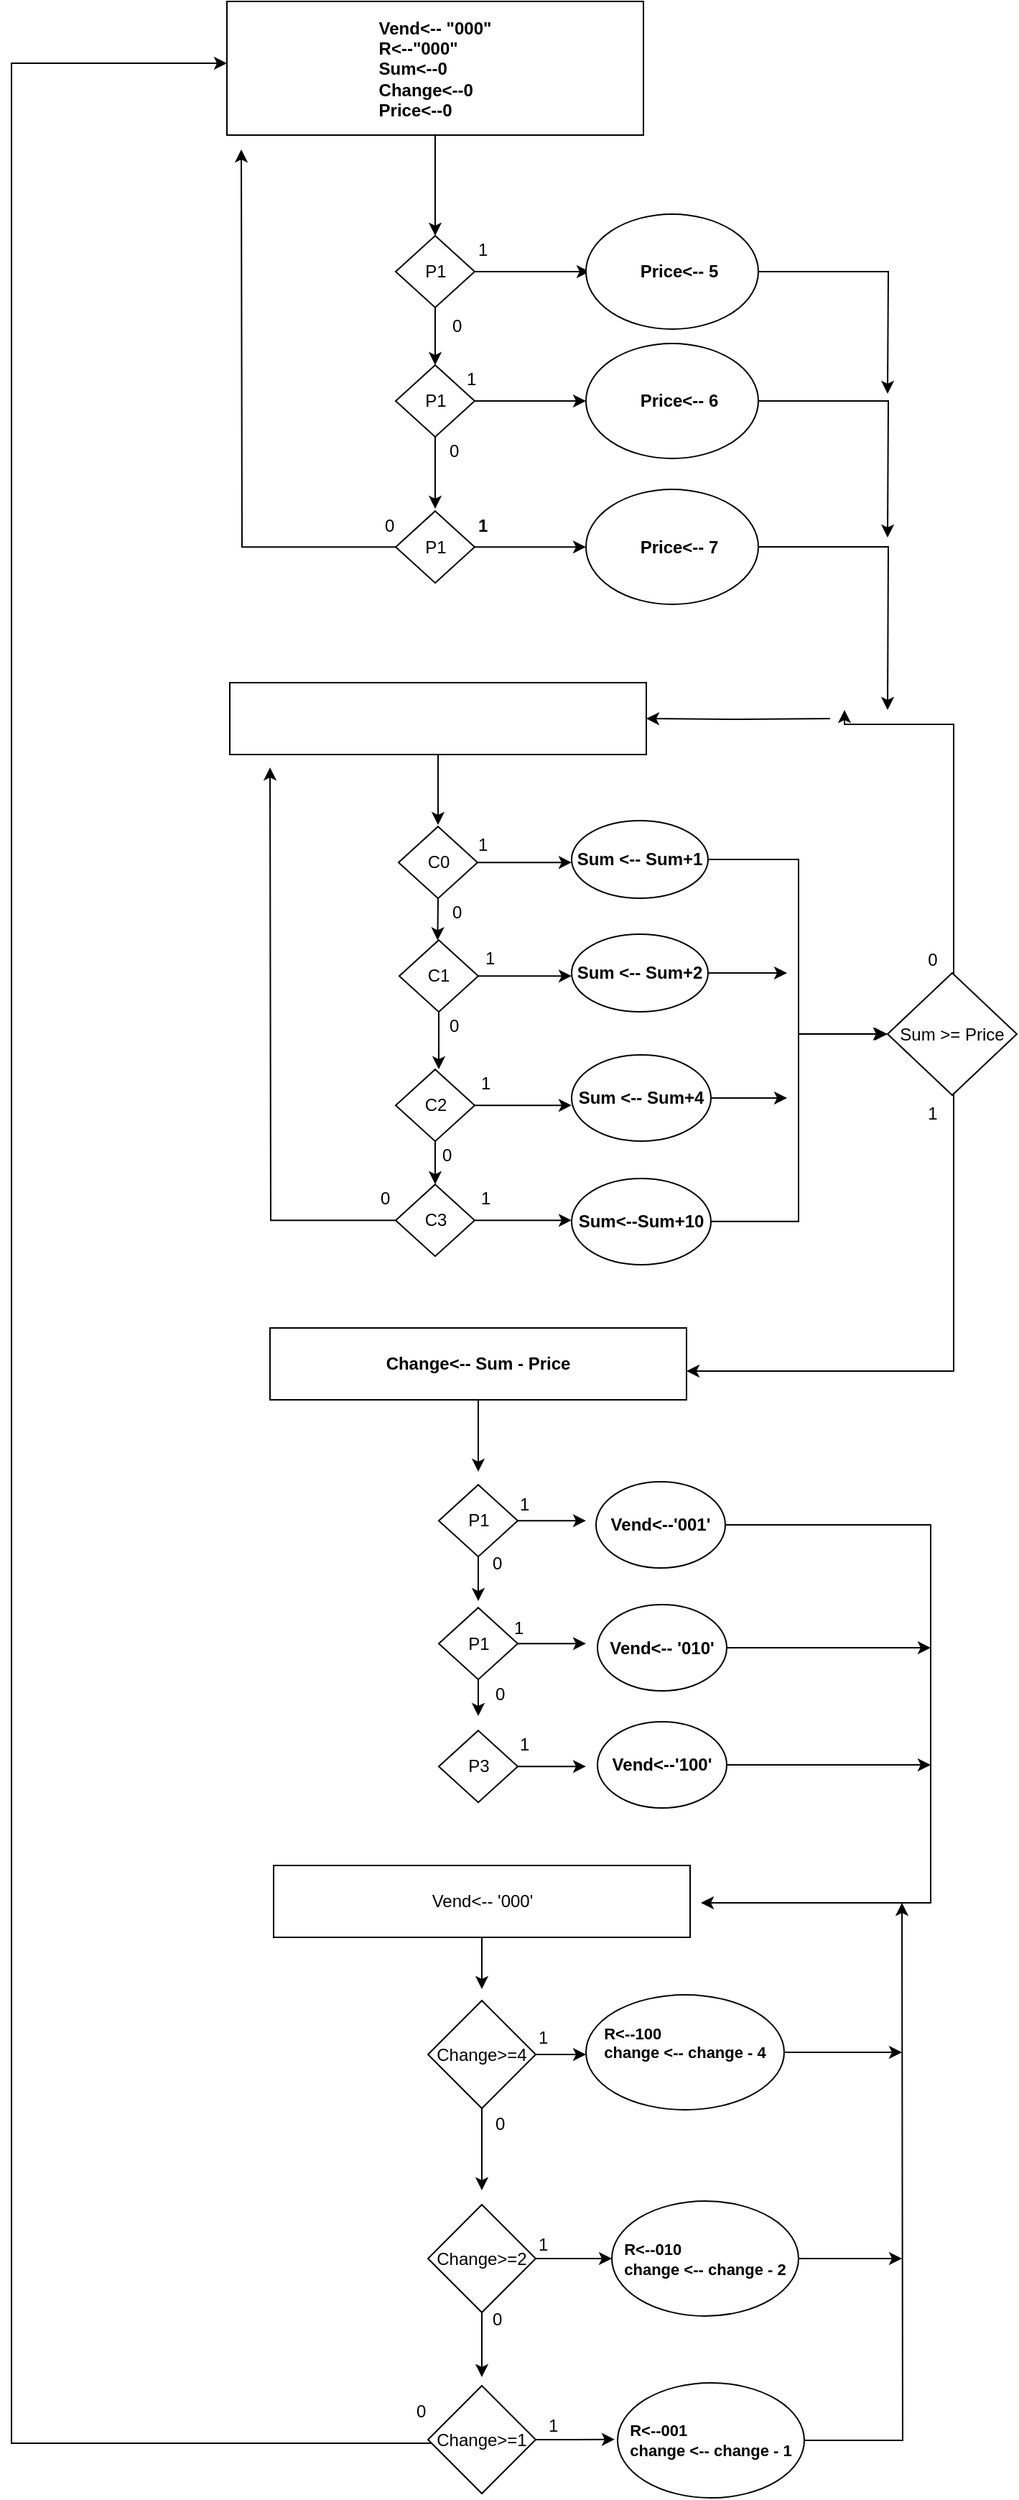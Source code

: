 <mxfile version="10.6.5" type="github"><diagram id="7ceOrA3nnfSABV1B588T" name="Page-1"><mxGraphModel dx="1188" dy="658" grid="1" gridSize="10" guides="1" tooltips="1" connect="1" arrows="1" fold="1" page="1" pageScale="1" pageWidth="850" pageHeight="1100" math="0" shadow="0"><root><mxCell id="0"/><mxCell id="1" parent="0"/><mxCell id="oOEvjOjqTyUaafv_8OlI-4" style="edgeStyle=orthogonalEdgeStyle;rounded=0;orthogonalLoop=1;jettySize=auto;html=1;" parent="1" source="oOEvjOjqTyUaafv_8OlI-1" edge="1"><mxGeometry relative="1" as="geometry"><mxPoint x="415" y="180" as="targetPoint"/></mxGeometry></mxCell><mxCell id="oOEvjOjqTyUaafv_8OlI-1" value="&lt;div style=&quot;text-align: left&quot;&gt;&lt;b&gt;Vend&amp;lt;-- &quot;000&quot;&lt;/b&gt;&lt;/div&gt;&lt;div style=&quot;text-align: left&quot;&gt;&lt;b&gt;R&amp;lt;--&quot;000&quot;&lt;/b&gt;&lt;/div&gt;&lt;div style=&quot;text-align: left&quot;&gt;&lt;b&gt;Sum&amp;lt;--0&lt;/b&gt;&lt;/div&gt;&lt;div style=&quot;text-align: left&quot;&gt;&lt;b&gt;Change&amp;lt;--0&lt;/b&gt;&lt;/div&gt;&lt;div style=&quot;text-align: left&quot;&gt;&lt;b&gt;Price&amp;lt;--0&lt;/b&gt;&lt;/div&gt;" style="rounded=0;whiteSpace=wrap;html=1;" parent="1" vertex="1"><mxGeometry x="270" y="17" width="290" height="93" as="geometry"/></mxCell><mxCell id="oOEvjOjqTyUaafv_8OlI-6" style="edgeStyle=orthogonalEdgeStyle;rounded=0;orthogonalLoop=1;jettySize=auto;html=1;" parent="1" source="oOEvjOjqTyUaafv_8OlI-5" edge="1"><mxGeometry relative="1" as="geometry"><mxPoint x="415" y="270" as="targetPoint"/></mxGeometry></mxCell><mxCell id="oOEvjOjqTyUaafv_8OlI-13" value="" style="edgeStyle=orthogonalEdgeStyle;rounded=0;orthogonalLoop=1;jettySize=auto;html=1;" parent="1" source="oOEvjOjqTyUaafv_8OlI-5" edge="1"><mxGeometry relative="1" as="geometry"><mxPoint x="522.5" y="205" as="targetPoint"/></mxGeometry></mxCell><mxCell id="oOEvjOjqTyUaafv_8OlI-5" value="P1" style="rhombus;whiteSpace=wrap;html=1;" parent="1" vertex="1"><mxGeometry x="387.5" y="180" width="55" height="50" as="geometry"/></mxCell><mxCell id="oOEvjOjqTyUaafv_8OlI-8" style="edgeStyle=orthogonalEdgeStyle;rounded=0;orthogonalLoop=1;jettySize=auto;html=1;" parent="1" source="oOEvjOjqTyUaafv_8OlI-7" edge="1"><mxGeometry relative="1" as="geometry"><mxPoint x="415" y="370" as="targetPoint"/></mxGeometry></mxCell><mxCell id="oOEvjOjqTyUaafv_8OlI-21" style="edgeStyle=orthogonalEdgeStyle;rounded=0;orthogonalLoop=1;jettySize=auto;html=1;" parent="1" source="oOEvjOjqTyUaafv_8OlI-7" edge="1"><mxGeometry relative="1" as="geometry"><mxPoint x="520" y="295" as="targetPoint"/></mxGeometry></mxCell><mxCell id="oOEvjOjqTyUaafv_8OlI-7" value="P1" style="rhombus;whiteSpace=wrap;html=1;" parent="1" vertex="1"><mxGeometry x="387.5" y="270" width="55" height="50" as="geometry"/></mxCell><mxCell id="oOEvjOjqTyUaafv_8OlI-11" style="edgeStyle=orthogonalEdgeStyle;rounded=0;orthogonalLoop=1;jettySize=auto;html=1;" parent="1" source="oOEvjOjqTyUaafv_8OlI-9" edge="1"><mxGeometry relative="1" as="geometry"><mxPoint x="280" y="120" as="targetPoint"/></mxGeometry></mxCell><mxCell id="oOEvjOjqTyUaafv_8OlI-22" style="edgeStyle=orthogonalEdgeStyle;rounded=0;orthogonalLoop=1;jettySize=auto;html=1;" parent="1" source="oOEvjOjqTyUaafv_8OlI-9" edge="1"><mxGeometry relative="1" as="geometry"><mxPoint x="520" y="396.6" as="targetPoint"/></mxGeometry></mxCell><mxCell id="oOEvjOjqTyUaafv_8OlI-9" value="P1" style="rhombus;whiteSpace=wrap;html=1;" parent="1" vertex="1"><mxGeometry x="387.5" y="371.6" width="55" height="50" as="geometry"/></mxCell><mxCell id="oOEvjOjqTyUaafv_8OlI-38" style="edgeStyle=orthogonalEdgeStyle;rounded=0;orthogonalLoop=1;jettySize=auto;html=1;" parent="1" source="oOEvjOjqTyUaafv_8OlI-10" edge="1"><mxGeometry relative="1" as="geometry"><mxPoint x="417" y="590" as="targetPoint"/></mxGeometry></mxCell><mxCell id="oOEvjOjqTyUaafv_8OlI-10" value="" style="rounded=0;whiteSpace=wrap;html=1;" parent="1" vertex="1"><mxGeometry x="272" y="491" width="290" height="50" as="geometry"/></mxCell><mxCell id="oOEvjOjqTyUaafv_8OlI-14" value="0" style="text;html=1;resizable=0;points=[];autosize=1;align=left;verticalAlign=top;spacingTop=-4;" parent="1" vertex="1"><mxGeometry x="425" y="233" width="20" height="20" as="geometry"/></mxCell><mxCell id="oOEvjOjqTyUaafv_8OlI-15" value="0" style="text;html=1;resizable=0;points=[];autosize=1;align=left;verticalAlign=top;spacingTop=-4;" parent="1" vertex="1"><mxGeometry x="422.5" y="320" width="20" height="20" as="geometry"/></mxCell><mxCell id="oOEvjOjqTyUaafv_8OlI-16" value="0" style="text;html=1;resizable=0;points=[];autosize=1;align=left;verticalAlign=top;spacingTop=-4;" parent="1" vertex="1"><mxGeometry x="377.5" y="371.5" width="20" height="20" as="geometry"/></mxCell><mxCell id="oOEvjOjqTyUaafv_8OlI-17" value="1" style="text;html=1;resizable=0;points=[];autosize=1;align=left;verticalAlign=top;spacingTop=-4;" parent="1" vertex="1"><mxGeometry x="442.5" y="180" width="20" height="20" as="geometry"/></mxCell><mxCell id="oOEvjOjqTyUaafv_8OlI-18" value="1" style="text;html=1;resizable=0;points=[];autosize=1;align=left;verticalAlign=top;spacingTop=-4;fontStyle=1" parent="1" vertex="1"><mxGeometry x="442.5" y="371.5" width="20" height="20" as="geometry"/></mxCell><mxCell id="oOEvjOjqTyUaafv_8OlI-20" value="1" style="text;html=1;resizable=0;points=[];autosize=1;align=left;verticalAlign=top;spacingTop=-4;" parent="1" vertex="1"><mxGeometry x="435" y="270" width="20" height="20" as="geometry"/></mxCell><mxCell id="oOEvjOjqTyUaafv_8OlI-33" style="edgeStyle=orthogonalEdgeStyle;rounded=0;orthogonalLoop=1;jettySize=auto;html=1;" parent="1" source="oOEvjOjqTyUaafv_8OlI-23" edge="1"><mxGeometry relative="1" as="geometry"><mxPoint x="730" y="290" as="targetPoint"/></mxGeometry></mxCell><mxCell id="oOEvjOjqTyUaafv_8OlI-23" value="&lt;div&gt;&lt;b&gt;&amp;nbsp; &amp;nbsp;Price&amp;lt;-- 5&lt;/b&gt;&lt;/div&gt;" style="ellipse;whiteSpace=wrap;html=1;" parent="1" vertex="1"><mxGeometry x="520" y="165" width="120" height="80" as="geometry"/></mxCell><mxCell id="oOEvjOjqTyUaafv_8OlI-32" style="edgeStyle=orthogonalEdgeStyle;rounded=0;orthogonalLoop=1;jettySize=auto;html=1;" parent="1" source="oOEvjOjqTyUaafv_8OlI-26" edge="1"><mxGeometry relative="1" as="geometry"><mxPoint x="730" y="390" as="targetPoint"/></mxGeometry></mxCell><mxCell id="oOEvjOjqTyUaafv_8OlI-26" value="&lt;div&gt;&lt;b&gt;&amp;nbsp; &amp;nbsp;Price&amp;lt;-- 6&lt;/b&gt;&lt;/div&gt;" style="ellipse;whiteSpace=wrap;html=1;" parent="1" vertex="1"><mxGeometry x="520" y="255" width="120" height="80" as="geometry"/></mxCell><mxCell id="oOEvjOjqTyUaafv_8OlI-28" style="edgeStyle=orthogonalEdgeStyle;rounded=0;orthogonalLoop=1;jettySize=auto;html=1;" parent="1" source="oOEvjOjqTyUaafv_8OlI-27" edge="1"><mxGeometry relative="1" as="geometry"><mxPoint x="730" y="510" as="targetPoint"/></mxGeometry></mxCell><mxCell id="oOEvjOjqTyUaafv_8OlI-27" value="&lt;div style=&quot;text-align: left&quot;&gt;&lt;b&gt;&amp;nbsp; &amp;nbsp;Price&amp;lt;-- 7&lt;/b&gt;&lt;/div&gt;" style="ellipse;whiteSpace=wrap;html=1;" parent="1" vertex="1"><mxGeometry x="520" y="356.5" width="120" height="80" as="geometry"/></mxCell><mxCell id="oOEvjOjqTyUaafv_8OlI-30" style="edgeStyle=orthogonalEdgeStyle;rounded=0;orthogonalLoop=1;jettySize=auto;html=1;entryX=1;entryY=0.5;entryDx=0;entryDy=0;" parent="1" target="oOEvjOjqTyUaafv_8OlI-10" edge="1"><mxGeometry relative="1" as="geometry"><mxPoint x="760" y="603" as="targetPoint"/><mxPoint x="690" y="516" as="sourcePoint"/></mxGeometry></mxCell><mxCell id="oOEvjOjqTyUaafv_8OlI-41" style="edgeStyle=orthogonalEdgeStyle;rounded=0;orthogonalLoop=1;jettySize=auto;html=1;exitX=0.5;exitY=1;exitDx=0;exitDy=0;" parent="1" source="oOEvjOjqTyUaafv_8OlI-39" edge="1"><mxGeometry relative="1" as="geometry"><mxPoint x="416.706" y="670.235" as="targetPoint"/></mxGeometry></mxCell><mxCell id="oOEvjOjqTyUaafv_8OlI-51" style="edgeStyle=orthogonalEdgeStyle;rounded=0;orthogonalLoop=1;jettySize=auto;html=1;" parent="1" source="oOEvjOjqTyUaafv_8OlI-39" edge="1"><mxGeometry relative="1" as="geometry"><mxPoint x="510" y="616.1" as="targetPoint"/></mxGeometry></mxCell><mxCell id="oOEvjOjqTyUaafv_8OlI-39" value="C0" style="rhombus;whiteSpace=wrap;html=1;" parent="1" vertex="1"><mxGeometry x="389.5" y="591.1" width="55" height="50" as="geometry"/></mxCell><mxCell id="oOEvjOjqTyUaafv_8OlI-45" style="edgeStyle=orthogonalEdgeStyle;rounded=0;orthogonalLoop=1;jettySize=auto;html=1;" parent="1" source="oOEvjOjqTyUaafv_8OlI-42" edge="1"><mxGeometry relative="1" as="geometry"><mxPoint x="417.5" y="760" as="targetPoint"/></mxGeometry></mxCell><mxCell id="oOEvjOjqTyUaafv_8OlI-53" style="edgeStyle=orthogonalEdgeStyle;rounded=0;orthogonalLoop=1;jettySize=auto;html=1;" parent="1" source="oOEvjOjqTyUaafv_8OlI-42" edge="1"><mxGeometry relative="1" as="geometry"><mxPoint x="510" y="695.1" as="targetPoint"/></mxGeometry></mxCell><mxCell id="oOEvjOjqTyUaafv_8OlI-42" value="C1" style="rhombus;whiteSpace=wrap;html=1;" parent="1" vertex="1"><mxGeometry x="390" y="670.1" width="55" height="50" as="geometry"/></mxCell><mxCell id="oOEvjOjqTyUaafv_8OlI-46" style="edgeStyle=orthogonalEdgeStyle;rounded=0;orthogonalLoop=1;jettySize=auto;html=1;" parent="1" source="oOEvjOjqTyUaafv_8OlI-43" edge="1"><mxGeometry relative="1" as="geometry"><mxPoint x="415" y="840" as="targetPoint"/></mxGeometry></mxCell><mxCell id="oOEvjOjqTyUaafv_8OlI-55" style="edgeStyle=orthogonalEdgeStyle;rounded=0;orthogonalLoop=1;jettySize=auto;html=1;" parent="1" source="oOEvjOjqTyUaafv_8OlI-43" edge="1"><mxGeometry relative="1" as="geometry"><mxPoint x="510" y="785.1" as="targetPoint"/></mxGeometry></mxCell><mxCell id="oOEvjOjqTyUaafv_8OlI-43" value="C2" style="rhombus;whiteSpace=wrap;html=1;" parent="1" vertex="1"><mxGeometry x="387.5" y="760.1" width="55" height="50" as="geometry"/></mxCell><mxCell id="oOEvjOjqTyUaafv_8OlI-56" style="edgeStyle=orthogonalEdgeStyle;rounded=0;orthogonalLoop=1;jettySize=auto;html=1;" parent="1" source="oOEvjOjqTyUaafv_8OlI-44" edge="1"><mxGeometry relative="1" as="geometry"><mxPoint x="510" y="865.1" as="targetPoint"/></mxGeometry></mxCell><mxCell id="C-nusMj1SqnKLGy0vXvn-1" style="edgeStyle=orthogonalEdgeStyle;rounded=0;orthogonalLoop=1;jettySize=auto;html=1;" edge="1" parent="1" source="oOEvjOjqTyUaafv_8OlI-44"><mxGeometry relative="1" as="geometry"><mxPoint x="300" y="550" as="targetPoint"/></mxGeometry></mxCell><mxCell id="oOEvjOjqTyUaafv_8OlI-44" value="C3&lt;br&gt;" style="rhombus;whiteSpace=wrap;html=1;" parent="1" vertex="1"><mxGeometry x="387.5" y="840.1" width="55" height="50" as="geometry"/></mxCell><mxCell id="oOEvjOjqTyUaafv_8OlI-60" style="edgeStyle=orthogonalEdgeStyle;rounded=0;orthogonalLoop=1;jettySize=auto;html=1;entryX=0;entryY=0.5;entryDx=0;entryDy=0;" parent="1" source="oOEvjOjqTyUaafv_8OlI-47" target="oOEvjOjqTyUaafv_8OlI-59" edge="1"><mxGeometry relative="1" as="geometry"><Array as="points"><mxPoint x="668" y="614"/><mxPoint x="668" y="735"/></Array></mxGeometry></mxCell><mxCell id="oOEvjOjqTyUaafv_8OlI-47" value="&lt;div&gt;&lt;b&gt;Sum &amp;lt;-- Sum+1&lt;/b&gt;&lt;/div&gt;" style="ellipse;whiteSpace=wrap;html=1;" parent="1" vertex="1"><mxGeometry x="510" y="587" width="95" height="54" as="geometry"/></mxCell><mxCell id="oOEvjOjqTyUaafv_8OlI-61" style="edgeStyle=orthogonalEdgeStyle;rounded=0;orthogonalLoop=1;jettySize=auto;html=1;" parent="1" source="oOEvjOjqTyUaafv_8OlI-48" edge="1"><mxGeometry relative="1" as="geometry"><mxPoint x="660" y="693" as="targetPoint"/></mxGeometry></mxCell><mxCell id="oOEvjOjqTyUaafv_8OlI-48" value="&lt;b&gt;Sum &amp;lt;-- Sum+2&lt;/b&gt;&lt;br&gt;" style="ellipse;whiteSpace=wrap;html=1;" parent="1" vertex="1"><mxGeometry x="510" y="666" width="95" height="54" as="geometry"/></mxCell><mxCell id="oOEvjOjqTyUaafv_8OlI-63" style="edgeStyle=orthogonalEdgeStyle;rounded=0;orthogonalLoop=1;jettySize=auto;html=1;" parent="1" source="oOEvjOjqTyUaafv_8OlI-49" edge="1"><mxGeometry relative="1" as="geometry"><mxPoint x="660" y="780" as="targetPoint"/></mxGeometry></mxCell><mxCell id="oOEvjOjqTyUaafv_8OlI-49" value="&lt;b&gt;Sum &amp;lt;-- Sum+4&lt;/b&gt;&lt;br&gt;" style="ellipse;whiteSpace=wrap;html=1;" parent="1" vertex="1"><mxGeometry x="510" y="750" width="97" height="60" as="geometry"/></mxCell><mxCell id="oOEvjOjqTyUaafv_8OlI-62" style="edgeStyle=orthogonalEdgeStyle;rounded=0;orthogonalLoop=1;jettySize=auto;html=1;entryX=0;entryY=0.5;entryDx=0;entryDy=0;" parent="1" edge="1"><mxGeometry relative="1" as="geometry"><mxPoint x="606.0" y="865.905" as="sourcePoint"/><mxPoint x="728.952" y="735.429" as="targetPoint"/><Array as="points"><mxPoint x="668" y="866"/><mxPoint x="668" y="735"/></Array></mxGeometry></mxCell><mxCell id="oOEvjOjqTyUaafv_8OlI-50" value="&lt;b&gt;Sum&amp;lt;--Sum+10&lt;/b&gt;&lt;br&gt;" style="ellipse;whiteSpace=wrap;html=1;" parent="1" vertex="1"><mxGeometry x="510" y="836" width="97" height="60" as="geometry"/></mxCell><mxCell id="oOEvjOjqTyUaafv_8OlI-65" style="edgeStyle=orthogonalEdgeStyle;rounded=0;orthogonalLoop=1;jettySize=auto;html=1;" parent="1" source="oOEvjOjqTyUaafv_8OlI-59" edge="1"><mxGeometry relative="1" as="geometry"><mxPoint x="700" y="510" as="targetPoint"/><Array as="points"><mxPoint x="776" y="520"/></Array></mxGeometry></mxCell><mxCell id="oOEvjOjqTyUaafv_8OlI-67" value="1" style="text;html=1;resizable=0;points=[];align=center;verticalAlign=middle;labelBackgroundColor=#ffffff;" parent="oOEvjOjqTyUaafv_8OlI-65" vertex="1" connectable="0"><mxGeometry x="-0.893" y="-4" relative="1" as="geometry"><mxPoint x="-19.5" y="110.5" as="offset"/></mxGeometry></mxCell><mxCell id="oOEvjOjqTyUaafv_8OlI-68" style="edgeStyle=orthogonalEdgeStyle;rounded=0;orthogonalLoop=1;jettySize=auto;html=1;" parent="1" source="oOEvjOjqTyUaafv_8OlI-59" edge="1"><mxGeometry relative="1" as="geometry"><mxPoint x="590" y="970" as="targetPoint"/><Array as="points"><mxPoint x="776" y="970"/><mxPoint x="610" y="970"/></Array></mxGeometry></mxCell><mxCell id="oOEvjOjqTyUaafv_8OlI-59" value="Sum &amp;gt;= Price" style="rhombus;whiteSpace=wrap;html=1;" parent="1" vertex="1"><mxGeometry x="730" y="693" width="90" height="85" as="geometry"/></mxCell><mxCell id="oOEvjOjqTyUaafv_8OlI-69" value="0" style="text;html=1;resizable=0;points=[];align=center;verticalAlign=middle;labelBackgroundColor=#ffffff;" parent="1" vertex="1" connectable="0"><mxGeometry x="790.029" y="679.882" as="geometry"><mxPoint x="-29.5" y="3.5" as="offset"/></mxGeometry></mxCell><mxCell id="oOEvjOjqTyUaafv_8OlI-75" style="edgeStyle=orthogonalEdgeStyle;rounded=0;orthogonalLoop=1;jettySize=auto;html=1;" parent="1" source="oOEvjOjqTyUaafv_8OlI-70" edge="1"><mxGeometry relative="1" as="geometry"><mxPoint x="445" y="1040" as="targetPoint"/></mxGeometry></mxCell><mxCell id="oOEvjOjqTyUaafv_8OlI-70" value="&lt;b&gt;Change&amp;lt;-- Sum - Price&lt;/b&gt;" style="rounded=0;whiteSpace=wrap;html=1;" parent="1" vertex="1"><mxGeometry x="300" y="940" width="290" height="50" as="geometry"/></mxCell><mxCell id="oOEvjOjqTyUaafv_8OlI-82" style="edgeStyle=orthogonalEdgeStyle;rounded=0;orthogonalLoop=1;jettySize=auto;html=1;" parent="1" source="oOEvjOjqTyUaafv_8OlI-76" edge="1"><mxGeometry relative="1" as="geometry"><mxPoint x="445" y="1130" as="targetPoint"/></mxGeometry></mxCell><mxCell id="oOEvjOjqTyUaafv_8OlI-86" style="edgeStyle=orthogonalEdgeStyle;rounded=0;orthogonalLoop=1;jettySize=auto;html=1;" parent="1" source="oOEvjOjqTyUaafv_8OlI-76" edge="1"><mxGeometry relative="1" as="geometry"><mxPoint x="520" y="1074.1" as="targetPoint"/></mxGeometry></mxCell><mxCell id="oOEvjOjqTyUaafv_8OlI-76" value="P1" style="rhombus;whiteSpace=wrap;html=1;" parent="1" vertex="1"><mxGeometry x="417.5" y="1049.1" width="55" height="50" as="geometry"/></mxCell><mxCell id="oOEvjOjqTyUaafv_8OlI-84" style="edgeStyle=orthogonalEdgeStyle;rounded=0;orthogonalLoop=1;jettySize=auto;html=1;" parent="1" source="oOEvjOjqTyUaafv_8OlI-77" edge="1"><mxGeometry relative="1" as="geometry"><mxPoint x="445" y="1210" as="targetPoint"/></mxGeometry></mxCell><mxCell id="oOEvjOjqTyUaafv_8OlI-89" style="edgeStyle=orthogonalEdgeStyle;rounded=0;orthogonalLoop=1;jettySize=auto;html=1;" parent="1" source="oOEvjOjqTyUaafv_8OlI-77" edge="1"><mxGeometry relative="1" as="geometry"><mxPoint x="520" y="1159.6" as="targetPoint"/></mxGeometry></mxCell><mxCell id="oOEvjOjqTyUaafv_8OlI-77" value="P1" style="rhombus;whiteSpace=wrap;html=1;" parent="1" vertex="1"><mxGeometry x="417.5" y="1134.6" width="55" height="50" as="geometry"/></mxCell><mxCell id="oOEvjOjqTyUaafv_8OlI-90" style="edgeStyle=orthogonalEdgeStyle;rounded=0;orthogonalLoop=1;jettySize=auto;html=1;" parent="1" source="oOEvjOjqTyUaafv_8OlI-78" edge="1"><mxGeometry relative="1" as="geometry"><mxPoint x="520" y="1245.1" as="targetPoint"/></mxGeometry></mxCell><mxCell id="oOEvjOjqTyUaafv_8OlI-78" value="P3&lt;br&gt;" style="rhombus;whiteSpace=wrap;html=1;" parent="1" vertex="1"><mxGeometry x="417.5" y="1220.1" width="55" height="50" as="geometry"/></mxCell><mxCell id="oOEvjOjqTyUaafv_8OlI-93" style="edgeStyle=orthogonalEdgeStyle;rounded=0;orthogonalLoop=1;jettySize=auto;html=1;" parent="1" source="oOEvjOjqTyUaafv_8OlI-85" edge="1"><mxGeometry relative="1" as="geometry"><mxPoint x="600" y="1340" as="targetPoint"/><Array as="points"><mxPoint x="760" y="1077"/><mxPoint x="760" y="1340"/></Array></mxGeometry></mxCell><mxCell id="oOEvjOjqTyUaafv_8OlI-85" value="&lt;b&gt;Vend&amp;lt;--'001'&lt;/b&gt;&lt;br&gt;" style="ellipse;whiteSpace=wrap;html=1;" parent="1" vertex="1"><mxGeometry x="527" y="1047" width="90" height="60" as="geometry"/></mxCell><mxCell id="oOEvjOjqTyUaafv_8OlI-100" style="edgeStyle=orthogonalEdgeStyle;rounded=0;orthogonalLoop=1;jettySize=auto;html=1;" parent="1" source="oOEvjOjqTyUaafv_8OlI-87" edge="1"><mxGeometry relative="1" as="geometry"><mxPoint x="760" y="1162.5" as="targetPoint"/></mxGeometry></mxCell><mxCell id="oOEvjOjqTyUaafv_8OlI-87" value="&lt;b&gt;Vend&amp;lt;-- '010'&lt;/b&gt;" style="ellipse;whiteSpace=wrap;html=1;" parent="1" vertex="1"><mxGeometry x="528" y="1132.5" width="90" height="60" as="geometry"/></mxCell><mxCell id="oOEvjOjqTyUaafv_8OlI-101" style="edgeStyle=orthogonalEdgeStyle;rounded=0;orthogonalLoop=1;jettySize=auto;html=1;" parent="1" source="oOEvjOjqTyUaafv_8OlI-88" edge="1"><mxGeometry relative="1" as="geometry"><mxPoint x="760" y="1244" as="targetPoint"/></mxGeometry></mxCell><mxCell id="oOEvjOjqTyUaafv_8OlI-88" value="&lt;b&gt;Vend&amp;lt;--'100'&lt;/b&gt;" style="ellipse;whiteSpace=wrap;html=1;" parent="1" vertex="1"><mxGeometry x="528" y="1214" width="90" height="60" as="geometry"/></mxCell><mxCell id="oOEvjOjqTyUaafv_8OlI-105" style="edgeStyle=orthogonalEdgeStyle;rounded=0;orthogonalLoop=1;jettySize=auto;html=1;" parent="1" source="oOEvjOjqTyUaafv_8OlI-91" edge="1"><mxGeometry relative="1" as="geometry"><mxPoint x="447.5" y="1400" as="targetPoint"/></mxGeometry></mxCell><mxCell id="oOEvjOjqTyUaafv_8OlI-91" value="Vend&amp;lt;-- '000'" style="rounded=0;whiteSpace=wrap;html=1;" parent="1" vertex="1"><mxGeometry x="302.5" y="1314" width="290" height="50" as="geometry"/></mxCell><mxCell id="oOEvjOjqTyUaafv_8OlI-94" value="1" style="text;html=1;resizable=0;points=[];autosize=1;align=left;verticalAlign=top;spacingTop=-4;" parent="1" vertex="1"><mxGeometry x="472" y="1052.5" width="20" height="20" as="geometry"/></mxCell><mxCell id="oOEvjOjqTyUaafv_8OlI-95" value="1" style="text;html=1;resizable=0;points=[];autosize=1;align=left;verticalAlign=top;spacingTop=-4;" parent="1" vertex="1"><mxGeometry x="467.5" y="1139" width="20" height="20" as="geometry"/></mxCell><mxCell id="oOEvjOjqTyUaafv_8OlI-96" value="1" style="text;html=1;resizable=0;points=[];autosize=1;align=left;verticalAlign=top;spacingTop=-4;" parent="1" vertex="1"><mxGeometry x="472" y="1220" width="20" height="20" as="geometry"/></mxCell><mxCell id="oOEvjOjqTyUaafv_8OlI-98" value="0" style="text;html=1;resizable=0;points=[];autosize=1;align=left;verticalAlign=top;spacingTop=-4;" parent="1" vertex="1"><mxGeometry x="452.5" y="1093.5" width="20" height="20" as="geometry"/></mxCell><mxCell id="oOEvjOjqTyUaafv_8OlI-99" value="0" style="text;html=1;resizable=0;points=[];autosize=1;align=left;verticalAlign=top;spacingTop=-4;" parent="1" vertex="1"><mxGeometry x="455" y="1184.5" width="20" height="20" as="geometry"/></mxCell><mxCell id="oOEvjOjqTyUaafv_8OlI-113" style="edgeStyle=orthogonalEdgeStyle;rounded=0;orthogonalLoop=1;jettySize=auto;html=1;" parent="1" source="oOEvjOjqTyUaafv_8OlI-102" edge="1"><mxGeometry relative="1" as="geometry"><mxPoint x="447.5" y="1540" as="targetPoint"/></mxGeometry></mxCell><mxCell id="oOEvjOjqTyUaafv_8OlI-118" style="edgeStyle=orthogonalEdgeStyle;rounded=0;orthogonalLoop=1;jettySize=auto;html=1;" parent="1" source="oOEvjOjqTyUaafv_8OlI-102" edge="1"><mxGeometry relative="1" as="geometry"><mxPoint x="520" y="1445.5" as="targetPoint"/></mxGeometry></mxCell><mxCell id="oOEvjOjqTyUaafv_8OlI-102" value="Change&amp;gt;=4&lt;br&gt;" style="rhombus;whiteSpace=wrap;html=1;" parent="1" vertex="1"><mxGeometry x="410" y="1408" width="75" height="75" as="geometry"/></mxCell><mxCell id="oOEvjOjqTyUaafv_8OlI-116" style="edgeStyle=orthogonalEdgeStyle;rounded=0;orthogonalLoop=1;jettySize=auto;html=1;" parent="1" source="oOEvjOjqTyUaafv_8OlI-111" edge="1"><mxGeometry relative="1" as="geometry"><mxPoint x="447.5" y="1670" as="targetPoint"/></mxGeometry></mxCell><mxCell id="oOEvjOjqTyUaafv_8OlI-121" style="edgeStyle=orthogonalEdgeStyle;rounded=0;orthogonalLoop=1;jettySize=auto;html=1;entryX=0;entryY=0.5;entryDx=0;entryDy=0;" parent="1" source="oOEvjOjqTyUaafv_8OlI-111" target="oOEvjOjqTyUaafv_8OlI-119" edge="1"><mxGeometry relative="1" as="geometry"/></mxCell><mxCell id="oOEvjOjqTyUaafv_8OlI-111" value="Change&amp;gt;=2&lt;br&gt;" style="rhombus;whiteSpace=wrap;html=1;" parent="1" vertex="1"><mxGeometry x="410" y="1550" width="75" height="75" as="geometry"/></mxCell><mxCell id="oOEvjOjqTyUaafv_8OlI-130" style="edgeStyle=orthogonalEdgeStyle;rounded=0;orthogonalLoop=1;jettySize=auto;html=1;" parent="1" source="oOEvjOjqTyUaafv_8OlI-115" target="oOEvjOjqTyUaafv_8OlI-1" edge="1"><mxGeometry relative="1" as="geometry"><mxPoint x="267" y="60" as="targetPoint"/><Array as="points"><mxPoint x="120" y="1716"/><mxPoint x="120" y="60"/></Array></mxGeometry></mxCell><mxCell id="C-nusMj1SqnKLGy0vXvn-4" style="edgeStyle=orthogonalEdgeStyle;rounded=0;orthogonalLoop=1;jettySize=auto;html=1;exitX=1;exitY=0.5;exitDx=0;exitDy=0;" edge="1" parent="1" source="oOEvjOjqTyUaafv_8OlI-115"><mxGeometry relative="1" as="geometry"><mxPoint x="540" y="1713.31" as="targetPoint"/></mxGeometry></mxCell><mxCell id="oOEvjOjqTyUaafv_8OlI-115" value="Change&amp;gt;=1&lt;br&gt;" style="rhombus;whiteSpace=wrap;html=1;" parent="1" vertex="1"><mxGeometry x="410" y="1676" width="75" height="75" as="geometry"/></mxCell><mxCell id="oOEvjOjqTyUaafv_8OlI-134" style="edgeStyle=orthogonalEdgeStyle;rounded=0;orthogonalLoop=1;jettySize=auto;html=1;" parent="1" source="oOEvjOjqTyUaafv_8OlI-117" edge="1"><mxGeometry relative="1" as="geometry"><mxPoint x="740" y="1444" as="targetPoint"/></mxGeometry></mxCell><mxCell id="oOEvjOjqTyUaafv_8OlI-117" value="&lt;div style=&quot;text-align: left ; font-size: 11px&quot;&gt;&lt;span&gt;&lt;b&gt;&lt;font style=&quot;font-size: 11px&quot;&gt;R&amp;lt;--100&lt;/font&gt;&lt;/b&gt;&lt;/span&gt;&lt;/div&gt;&lt;div style=&quot;text-align: left ; font-size: 11px&quot;&gt;&lt;b&gt;&lt;font style=&quot;font-size: 11px&quot;&gt;change &amp;lt;-- change - 4&lt;/font&gt;&lt;/b&gt;&lt;/div&gt;&lt;div style=&quot;text-align: left ; font-size: 11px&quot;&gt;&lt;br&gt;&lt;/div&gt;" style="ellipse;whiteSpace=wrap;html=1;" parent="1" vertex="1"><mxGeometry x="520" y="1404" width="138" height="80" as="geometry"/></mxCell><mxCell id="oOEvjOjqTyUaafv_8OlI-135" style="edgeStyle=orthogonalEdgeStyle;rounded=0;orthogonalLoop=1;jettySize=auto;html=1;" parent="1" source="oOEvjOjqTyUaafv_8OlI-119" edge="1"><mxGeometry relative="1" as="geometry"><mxPoint x="740" y="1587.5" as="targetPoint"/></mxGeometry></mxCell><mxCell id="oOEvjOjqTyUaafv_8OlI-119" value="&lt;div style=&quot;text-align: left ; font-size: 11px&quot;&gt;&lt;b&gt;&lt;font style=&quot;font-size: 11px&quot;&gt;R&amp;lt;--010&lt;/font&gt;&lt;/b&gt;&lt;/div&gt;&lt;div style=&quot;text-align: left ; font-size: 11px&quot;&gt;&lt;b&gt;&lt;font style=&quot;font-size: 11px&quot;&gt;change &amp;lt;-- change - 2&lt;/font&gt;&lt;/b&gt;&lt;/div&gt;" style="ellipse;whiteSpace=wrap;html=1;" parent="1" vertex="1"><mxGeometry x="538" y="1547.5" width="130" height="80" as="geometry"/></mxCell><mxCell id="oOEvjOjqTyUaafv_8OlI-133" style="edgeStyle=orthogonalEdgeStyle;rounded=0;orthogonalLoop=1;jettySize=auto;html=1;" parent="1" source="oOEvjOjqTyUaafv_8OlI-120" edge="1"><mxGeometry relative="1" as="geometry"><mxPoint x="740" y="1340" as="targetPoint"/></mxGeometry></mxCell><mxCell id="oOEvjOjqTyUaafv_8OlI-120" value="&lt;div style=&quot;text-align: left ; font-size: 11px&quot;&gt;&lt;span&gt;&lt;b&gt;&lt;font style=&quot;font-size: 11px&quot;&gt;R&amp;lt;--001&lt;/font&gt;&lt;/b&gt;&lt;/span&gt;&lt;/div&gt;&lt;div style=&quot;text-align: left ; font-size: 11px&quot;&gt;&lt;b&gt;&lt;font style=&quot;font-size: 11px&quot;&gt;change &amp;lt;-- change - 1&lt;/font&gt;&lt;/b&gt;&lt;/div&gt;" style="ellipse;whiteSpace=wrap;html=1;" parent="1" vertex="1"><mxGeometry x="542" y="1674" width="130" height="80" as="geometry"/></mxCell><mxCell id="oOEvjOjqTyUaafv_8OlI-123" value="1" style="text;html=1;resizable=0;points=[];autosize=1;align=left;verticalAlign=top;spacingTop=-4;" parent="1" vertex="1"><mxGeometry x="485" y="1424" width="20" height="20" as="geometry"/></mxCell><mxCell id="oOEvjOjqTyUaafv_8OlI-125" value="1" style="text;html=1;resizable=0;points=[];autosize=1;align=left;verticalAlign=top;spacingTop=-4;" parent="1" vertex="1"><mxGeometry x="485" y="1567.5" width="20" height="20" as="geometry"/></mxCell><mxCell id="oOEvjOjqTyUaafv_8OlI-126" value="1" style="text;html=1;resizable=0;points=[];autosize=1;align=left;verticalAlign=top;spacingTop=-4;" parent="1" vertex="1"><mxGeometry x="492" y="1694" width="20" height="20" as="geometry"/></mxCell><mxCell id="oOEvjOjqTyUaafv_8OlI-127" value="0" style="text;html=1;resizable=0;points=[];autosize=1;align=left;verticalAlign=top;spacingTop=-4;" parent="1" vertex="1"><mxGeometry x="455" y="1484" width="20" height="20" as="geometry"/></mxCell><mxCell id="oOEvjOjqTyUaafv_8OlI-128" value="0" style="text;html=1;resizable=0;points=[];autosize=1;align=left;verticalAlign=top;spacingTop=-4;" parent="1" vertex="1"><mxGeometry x="452.5" y="1619.5" width="20" height="20" as="geometry"/></mxCell><mxCell id="oOEvjOjqTyUaafv_8OlI-131" value="&lt;span&gt;0&lt;/span&gt;" style="text;html=1;resizable=0;points=[];autosize=1;align=left;verticalAlign=top;spacingTop=-4;" parent="1" vertex="1"><mxGeometry x="400" y="1684" width="20" height="20" as="geometry"/></mxCell><mxCell id="oOEvjOjqTyUaafv_8OlI-136" value="0" style="text;html=1;resizable=0;points=[];autosize=1;align=left;verticalAlign=top;spacingTop=-4;" parent="1" vertex="1"><mxGeometry x="424.5" y="641" width="20" height="20" as="geometry"/></mxCell><mxCell id="oOEvjOjqTyUaafv_8OlI-139" value="0" style="text;html=1;resizable=0;points=[];autosize=1;align=left;verticalAlign=top;spacingTop=-4;" parent="1" vertex="1"><mxGeometry x="422.5" y="720" width="20" height="20" as="geometry"/></mxCell><mxCell id="oOEvjOjqTyUaafv_8OlI-140" value="0" style="text;html=1;resizable=0;points=[];autosize=1;align=left;verticalAlign=top;spacingTop=-4;" parent="1" vertex="1"><mxGeometry x="417.5" y="810" width="20" height="20" as="geometry"/></mxCell><mxCell id="oOEvjOjqTyUaafv_8OlI-141" value="1" style="text;html=1;resizable=0;points=[];autosize=1;align=left;verticalAlign=top;spacingTop=-4;" parent="1" vertex="1"><mxGeometry x="442.5" y="594" width="20" height="20" as="geometry"/></mxCell><mxCell id="oOEvjOjqTyUaafv_8OlI-142" value="1" style="text;html=1;resizable=0;points=[];autosize=1;align=left;verticalAlign=top;spacingTop=-4;" parent="1" vertex="1"><mxGeometry x="447.5" y="673" width="20" height="20" as="geometry"/></mxCell><mxCell id="oOEvjOjqTyUaafv_8OlI-143" value="1" style="text;html=1;resizable=0;points=[];autosize=1;align=left;verticalAlign=top;spacingTop=-4;" parent="1" vertex="1"><mxGeometry x="445" y="760" width="20" height="20" as="geometry"/></mxCell><mxCell id="oOEvjOjqTyUaafv_8OlI-144" value="1" style="text;html=1;resizable=0;points=[];autosize=1;align=left;verticalAlign=top;spacingTop=-4;" parent="1" vertex="1"><mxGeometry x="444.5" y="840" width="20" height="20" as="geometry"/></mxCell><mxCell id="C-nusMj1SqnKLGy0vXvn-2" value="0" style="text;html=1;resizable=0;points=[];autosize=1;align=left;verticalAlign=top;spacingTop=-4;" vertex="1" parent="1"><mxGeometry x="375" y="840" width="20" height="20" as="geometry"/></mxCell></root></mxGraphModel></diagram></mxfile>